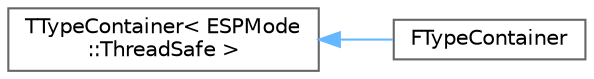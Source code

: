 digraph "Graphical Class Hierarchy"
{
 // INTERACTIVE_SVG=YES
 // LATEX_PDF_SIZE
  bgcolor="transparent";
  edge [fontname=Helvetica,fontsize=10,labelfontname=Helvetica,labelfontsize=10];
  node [fontname=Helvetica,fontsize=10,shape=box,height=0.2,width=0.4];
  rankdir="LR";
  Node0 [id="Node000000",label="TTypeContainer\< ESPMode\l::ThreadSafe \>",height=0.2,width=0.4,color="grey40", fillcolor="white", style="filled",URL="$d6/df5/classTTypeContainer.html",tooltip=" "];
  Node0 -> Node1 [id="edge8784_Node000000_Node000001",dir="back",color="steelblue1",style="solid",tooltip=" "];
  Node1 [id="Node000001",label="FTypeContainer",height=0.2,width=0.4,color="grey40", fillcolor="white", style="filled",URL="$d9/de4/classFTypeContainer.html",tooltip="For backwards compatibility."];
}
